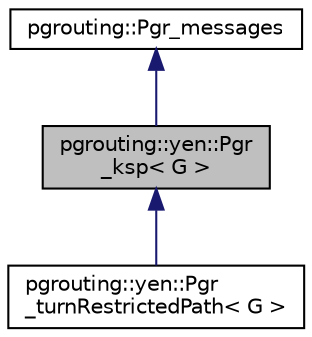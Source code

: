 digraph "pgrouting::yen::Pgr_ksp&lt; G &gt;"
{
  edge [fontname="Helvetica",fontsize="10",labelfontname="Helvetica",labelfontsize="10"];
  node [fontname="Helvetica",fontsize="10",shape=record];
  Node1 [label="pgrouting::yen::Pgr\l_ksp\< G \>",height=0.2,width=0.4,color="black", fillcolor="grey75", style="filled", fontcolor="black"];
  Node2 -> Node1 [dir="back",color="midnightblue",fontsize="10",style="solid",fontname="Helvetica"];
  Node2 [label="pgrouting::Pgr_messages",height=0.2,width=0.4,color="black", fillcolor="white", style="filled",URL="$classpgrouting_1_1Pgr__messages.html"];
  Node1 -> Node3 [dir="back",color="midnightblue",fontsize="10",style="solid",fontname="Helvetica"];
  Node3 [label="pgrouting::yen::Pgr\l_turnRestrictedPath\< G \>",height=0.2,width=0.4,color="black", fillcolor="white", style="filled",URL="$classpgrouting_1_1yen_1_1Pgr__turnRestrictedPath.html"];
}
